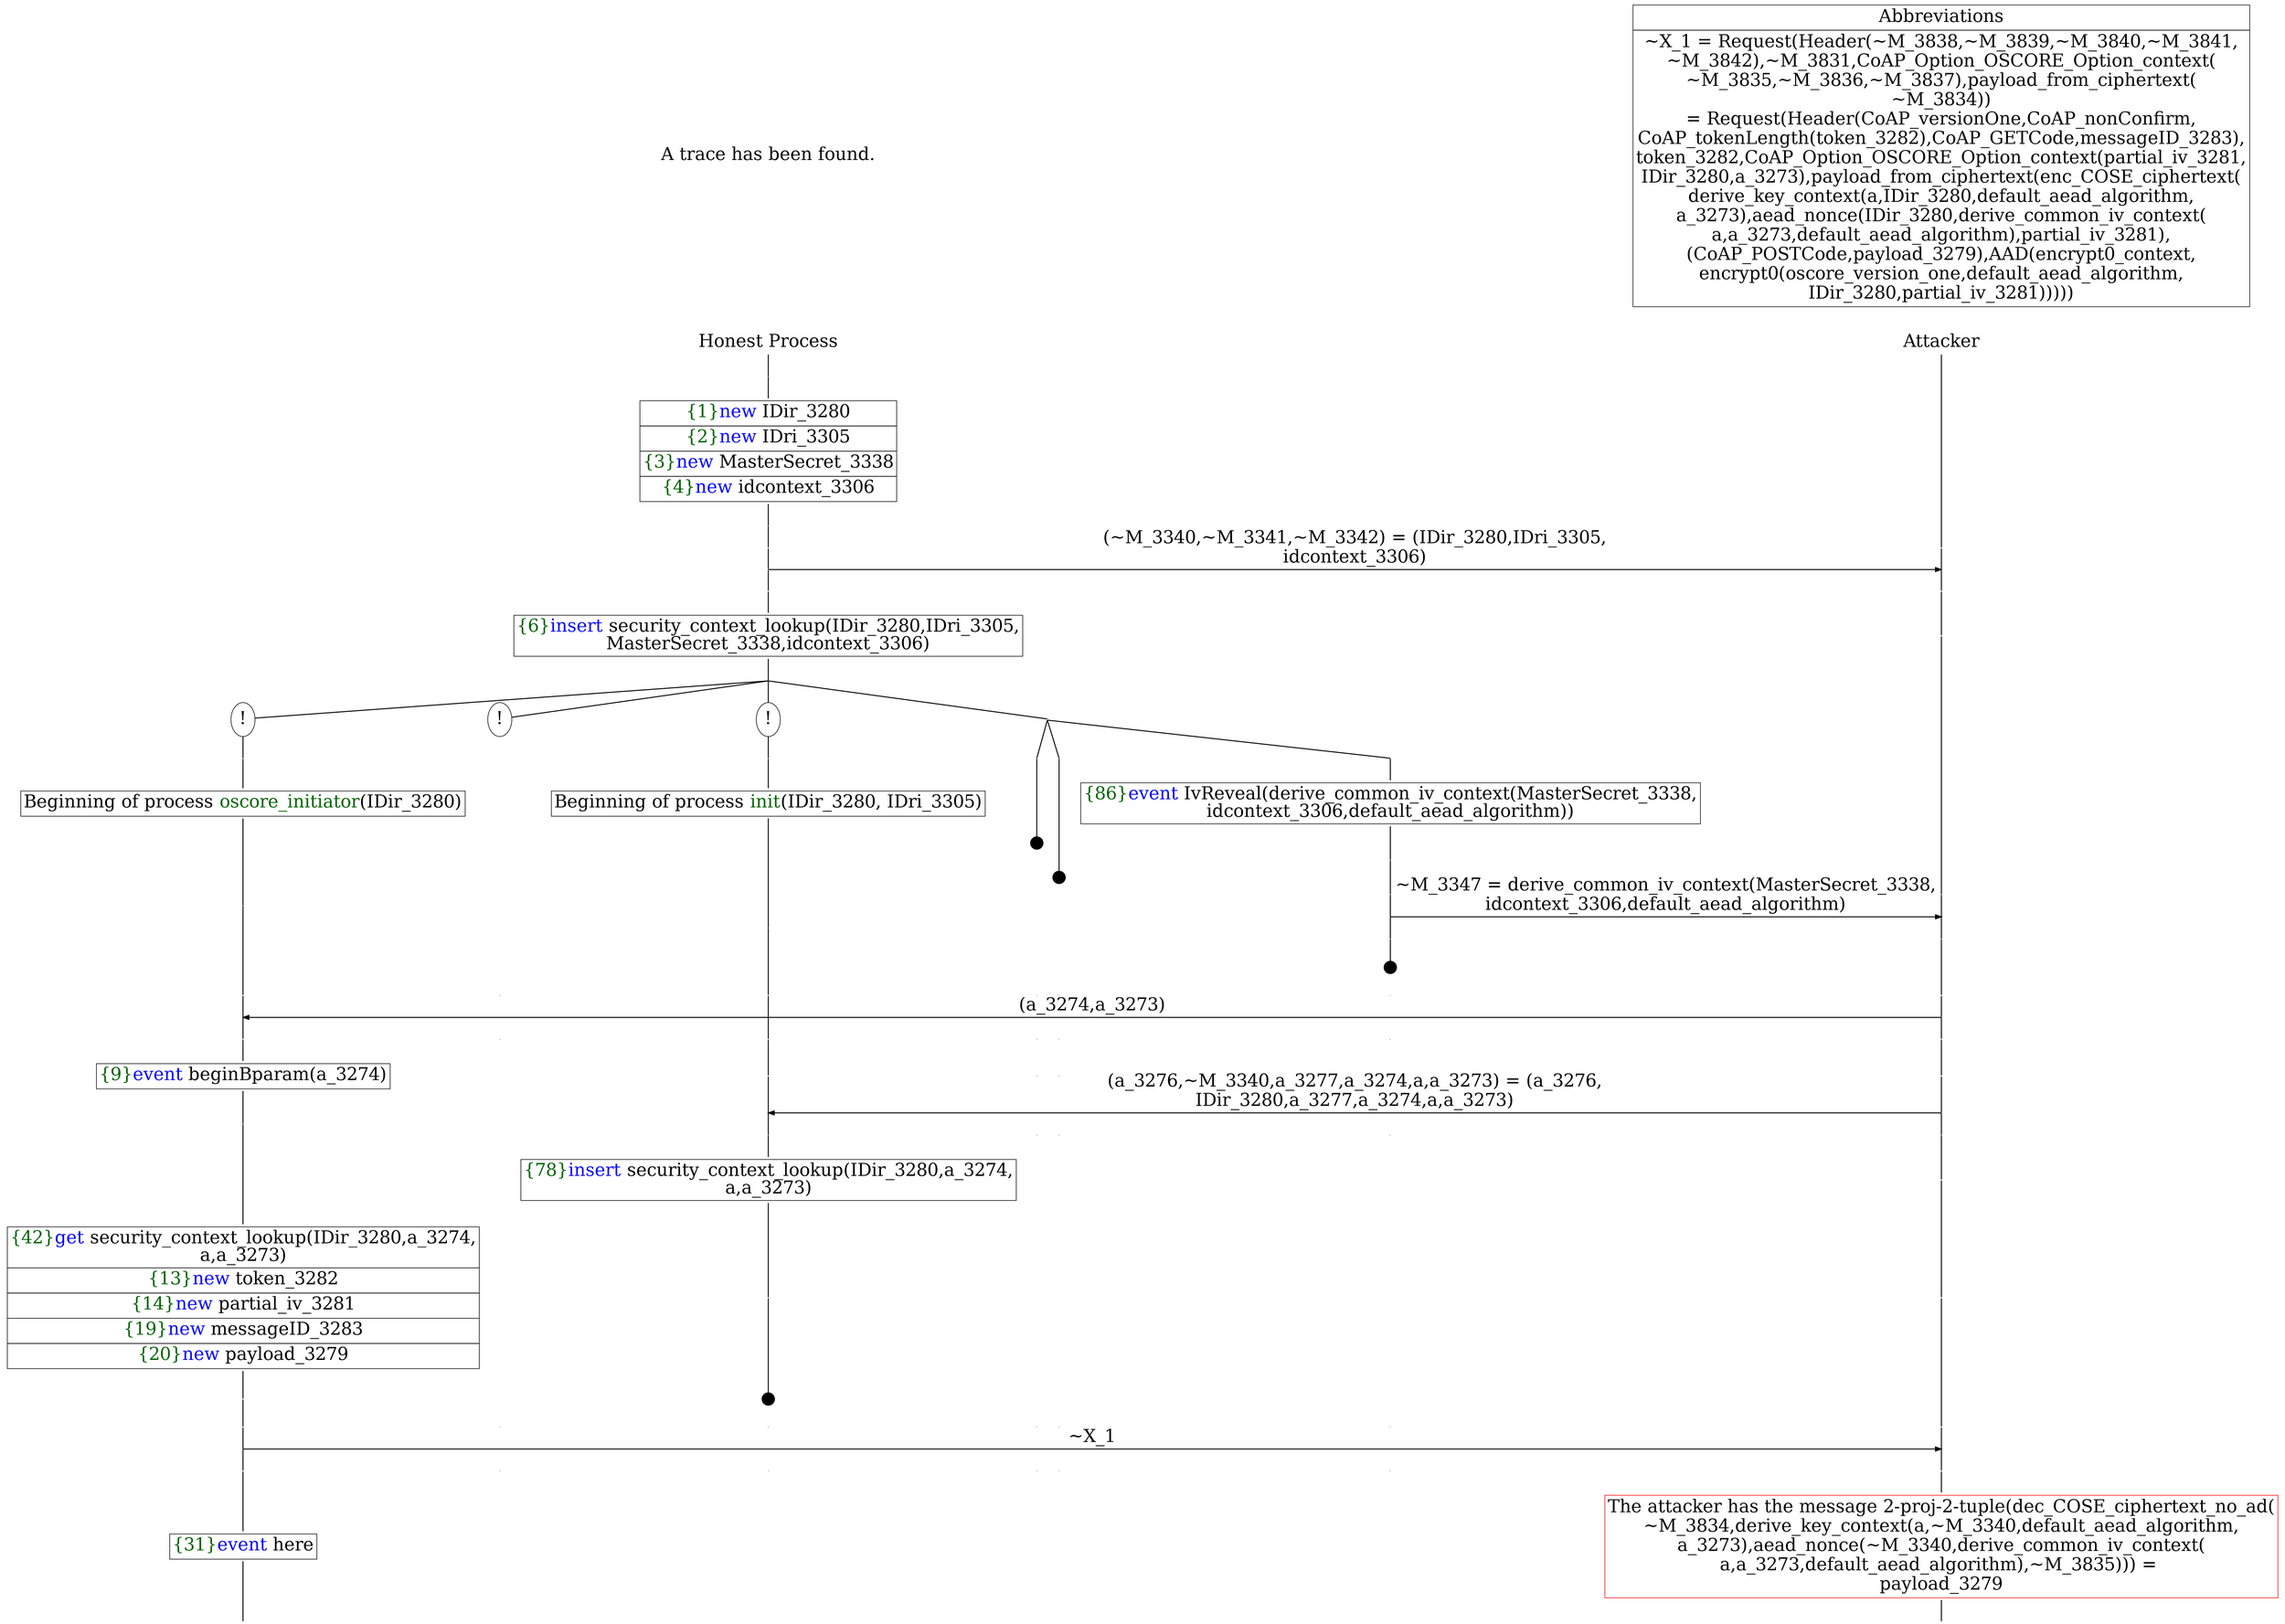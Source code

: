 digraph {
graph [ordering = out]
edge [arrowhead = none, penwidth = 1.6, fontsize = 30]
node [shape = point, width = 0, height = 0, fontsize = 30]
Trace [label = <A trace has been found.<br/>
>, shape = plaintext]
P0__0 [label = "Honest Process", shape = plaintext]
P__0 [label = "Attacker", shape = plaintext]
Trace -> P0__0 [label = "", style = invisible, weight = 100]{rank = same; P0__0 P__0}
P0__0 -> P0__1 [label = <>, weight = 100]
P0__1 -> P0__2 [label = <>, weight = 100]
P0__2 [shape = plaintext, label = <<TABLE BORDER="0" CELLBORDER="1" CELLSPACING="0" CELLPADDING="4"> <TR><TD><FONT COLOR="darkgreen">{1}</FONT><FONT COLOR="blue">new </FONT>IDir_3280</TD></TR><TR><TD><FONT COLOR="darkgreen">{2}</FONT><FONT COLOR="blue">new </FONT>IDri_3305</TD></TR><TR><TD><FONT COLOR="darkgreen">{3}</FONT><FONT COLOR="blue">new </FONT>MasterSecret_3338</TD></TR><TR><TD><FONT COLOR="darkgreen">{4}</FONT><FONT COLOR="blue">new </FONT>idcontext_3306</TD></TR></TABLE>>]
P0__2 -> P0__3 [label = <>, weight = 100]
P0__3 -> P0__4 [label = <>, weight = 100]
P__0 -> P__1 [label = <>, weight = 100]
{rank = same; P__1 P0__4}
P0__4 -> P0__5 [label = <>, weight = 100]
P__1 -> P__2 [label = <>, weight = 100]
{rank = same; P__2 P0__5}
P0__5 -> P__2 [label = <(~M_3340,~M_3341,~M_3342) = (IDir_3280,IDri_3305,<br/>
idcontext_3306)>, arrowhead = normal]
P0__5 -> P0__6 [label = <>, weight = 100]
P__2 -> P__3 [label = <>, weight = 100]
{rank = same; P__3 P0__6}
P0__6 -> P0__7 [label = <>, weight = 100]
P0__7 [shape = plaintext, label = <<TABLE BORDER="0" CELLBORDER="1" CELLSPACING="0" CELLPADDING="4"> <TR><TD><FONT COLOR="darkgreen">{6}</FONT><FONT COLOR="blue">insert </FONT>security_context_lookup(IDir_3280,IDri_3305,<br/>
MasterSecret_3338,idcontext_3306)</TD></TR></TABLE>>]
P0__7 -> P0__8 [label = <>, weight = 100]
P__3 -> P__4 [label = <>, weight = 100]
{rank = same; P__4 P0__7}
/*RPar */
P0__8 -> P0_3__8 [label = <>]
P0__8 -> P0_2__8 [label = <>]
P0__8 -> P0_1__8 [label = <>]
P0__8 -> P0_0__8 [label = <>]
P0__8 [label = "", fixedsize = false, width = 0, height = 0, shape = none]
{rank = same; P0_0__8 P0_1__8 P0_2__8 P0_3__8}
/*RPar */
P0_0__8 -> P0_0_2__8 [label = <>]
P0_0__8 -> P0_0_1__8 [label = <>]
P0_0__8 -> P0_0_0__8 [label = <>]
P0_0__8 [label = "", fixedsize = false, width = 0, height = 0, shape = none]
{rank = same; P0_0_0__8 P0_0_1__8 P0_0_2__8}
P0_0_0__8 -> P0_0_0__9 [label = <>, weight = 100]
P0_0_0__9 [shape = plaintext, label = <<TABLE BORDER="0" CELLBORDER="1" CELLSPACING="0" CELLPADDING="4"> <TR><TD><FONT COLOR="darkgreen">{86}</FONT><FONT COLOR="blue">event</FONT> IvReveal(derive_common_iv_context(MasterSecret_3338,<br/>
idcontext_3306,default_aead_algorithm))</TD></TR></TABLE>>]
P0_0_0__9 -> P0_0_0__10 [label = <>, weight = 100]
P0_0_0__10 -> P0_0_0__11 [label = <>, weight = 100]
P__4 -> P__5 [label = <>, weight = 100]
{rank = same; P__5 P0_0_0__11}
P0_0_0__11 -> P0_0_0__12 [label = <>, weight = 100]
P__5 -> P__6 [label = <>, weight = 100]
{rank = same; P__6 P0_0_0__12}
P0_0_0__12 -> P__6 [label = <~M_3347 = derive_common_iv_context(MasterSecret_3338,<br/>
idcontext_3306,default_aead_algorithm)>, arrowhead = normal]
P0_0_0__12 -> P0_0_0__13 [label = <>, weight = 100]
P__6 -> P__7 [label = <>, weight = 100]
{rank = same; P__7 P0_0_0__13}
P0_0_0__14 [label = "", width = 0.3, height = 0.3]
P0_0_0__13 -> P0_0_0__14 [label = <>, weight = 100]
P0_0_1__9 [label = "", width = 0.3, height = 0.3]
P0_0_1__8 -> P0_0_1__9 [label = <>, weight = 100]
P0_0_2__9 [label = "", width = 0.3, height = 0.3]
P0_0_2__8 -> P0_0_2__9 [label = <>, weight = 100]
P0_1__8 [label = "!", shape = ellipse]
P0_1_0__8 [label = "", fixedsize = false, width = 0, height = 0, shape = none]
P0_1__8 -> P0_1_0__8 [label = <>, weight = 100]
P0_1_0__8 -> P0_1_0__9 [label = <>, weight = 100]
P0_1_0__9 [shape = plaintext, label = <<TABLE BORDER="0" CELLBORDER="1" CELLSPACING="0" CELLPADDING="4"> <TR><TD>Beginning of process <FONT COLOR="darkgreen">init</FONT>(IDir_3280, IDri_3305)<br/>
</TD></TR></TABLE>>]
P0_1_0__9 -> P0_1_0__10 [label = <>, weight = 100]
P0_2__8 [label = "!", shape = ellipse]
P0_3__8 [label = "!", shape = ellipse]
P0_3_0__8 [label = "", fixedsize = false, width = 0, height = 0, shape = none]
P0_3__8 -> P0_3_0__8 [label = <>, weight = 100]
P0_3_0__8 -> P0_3_0__9 [label = <>, weight = 100]
P0_3_0__9 [shape = plaintext, label = <<TABLE BORDER="0" CELLBORDER="1" CELLSPACING="0" CELLPADDING="4"> <TR><TD>Beginning of process <FONT COLOR="darkgreen">oscore_initiator</FONT>(IDir_3280)<br/>
</TD></TR></TABLE>>]
P0_3_0__9 -> P0_3_0__10 [label = <>, weight = 100]
P0_3_0__10 -> P0_3_0__11 [label = <>, weight = 100]
P0_2__9 [label = "", style = invisible]
P0_2__8 -> P0_2__9 [label = <>, weight = 100, style = invisible]
P0_1_0__10 -> P0_1_0__11 [label = <>, weight = 100]
P0_0_2__10 [label = "", style = invisible]
P0_0_2__9 -> P0_0_2__10 [label = <>, weight = 100, style = invisible]
P0_0_1__10 [label = "", style = invisible]
P0_0_1__9 -> P0_0_1__10 [label = <>, weight = 100, style = invisible]
P0_0_0__15 [label = "", style = invisible]
P0_0_0__14 -> P0_0_0__15 [label = <>, weight = 100, style = invisible]
P__7 -> P__8 [label = <>, weight = 100]
{rank = same; P__8 P0_0_0__15 P0_0_1__10 P0_0_2__10 P0_1_0__11 P0_2__9 P0_3_0__11}
P0_3_0__11 -> P0_3_0__12 [label = <>, weight = 100]
P__8 -> P__9 [label = <>, weight = 100]
{rank = same; P__9 P0_3_0__12}
P0_3_0__12 -> P__9 [label = <(a_3274,a_3273)>, dir = back, arrowhead = normal]
P0_3_0__12 -> P0_3_0__13 [label = <>, weight = 100]
P0_2__10 [label = "", style = invisible]
P0_2__9 -> P0_2__10 [label = <>, weight = 100, style = invisible]
P0_1_0__11 -> P0_1_0__12 [label = <>, weight = 100]
P0_0_2__11 [label = "", style = invisible]
P0_0_2__10 -> P0_0_2__11 [label = <>, weight = 100, style = invisible]
P0_0_1__11 [label = "", style = invisible]
P0_0_1__10 -> P0_0_1__11 [label = <>, weight = 100, style = invisible]
P0_0_0__16 [label = "", style = invisible]
P0_0_0__15 -> P0_0_0__16 [label = <>, weight = 100, style = invisible]
P__9 -> P__10 [label = <>, weight = 100]
{rank = same; P__10 P0_0_0__16 P0_0_1__11 P0_0_2__11 P0_1_0__12 P0_2__10 P0_3_0__13}
P0_3_0__13 -> P0_3_0__14 [label = <>, weight = 100]
P0_3_0__14 [shape = plaintext, label = <<TABLE BORDER="0" CELLBORDER="1" CELLSPACING="0" CELLPADDING="4"> <TR><TD><FONT COLOR="darkgreen">{9}</FONT><FONT COLOR="blue">event</FONT> beginBparam(a_3274)</TD></TR></TABLE>>]
P0_3_0__14 -> P0_3_0__15 [label = <>, weight = 100]
P0_1_0__12 -> P0_1_0__13 [label = <>, weight = 100]
P0_0_2__12 [label = "", style = invisible]
P0_0_2__11 -> P0_0_2__12 [label = <>, weight = 100, style = invisible]
P0_0_1__12 [label = "", style = invisible]
P0_0_1__11 -> P0_0_1__12 [label = <>, weight = 100, style = invisible]
P0_0_0__17 [label = "", style = invisible]
P0_0_0__16 -> P0_0_0__17 [label = <>, weight = 100, style = invisible]
P__10 -> P__11 [label = <>, weight = 100]
{rank = same; P__11 P0_0_0__17 P0_0_1__12 P0_0_2__12 P0_1_0__13}
P0_1_0__13 -> P0_1_0__14 [label = <>, weight = 100]
P__11 -> P__12 [label = <>, weight = 100]
{rank = same; P__12 P0_1_0__14}
P0_1_0__14 -> P__12 [label = <(a_3276,~M_3340,a_3277,a_3274,a,a_3273) = (a_3276,<br/>
IDir_3280,a_3277,a_3274,a,a_3273)>, dir = back, arrowhead = normal]
P0_1_0__14 -> P0_1_0__15 [label = <>, weight = 100]
P0_0_2__13 [label = "", style = invisible]
P0_0_2__12 -> P0_0_2__13 [label = <>, weight = 100, style = invisible]
P0_0_1__13 [label = "", style = invisible]
P0_0_1__12 -> P0_0_1__13 [label = <>, weight = 100, style = invisible]
P0_0_0__18 [label = "", style = invisible]
P0_0_0__17 -> P0_0_0__18 [label = <>, weight = 100, style = invisible]
P__12 -> P__13 [label = <>, weight = 100]
{rank = same; P__13 P0_0_0__18 P0_0_1__13 P0_0_2__13 P0_1_0__15}
P0_1_0__15 -> P0_1_0__16 [label = <>, weight = 100]
P0_1_0__16 [shape = plaintext, label = <<TABLE BORDER="0" CELLBORDER="1" CELLSPACING="0" CELLPADDING="4"> <TR><TD><FONT COLOR="darkgreen">{78}</FONT><FONT COLOR="blue">insert </FONT>security_context_lookup(IDir_3280,a_3274,<br/>
a,a_3273)</TD></TR></TABLE>>]
P0_1_0__16 -> P0_1_0__17 [label = <>, weight = 100]
P__13 -> P__14 [label = <>, weight = 100]
{rank = same; P__14 P0_1_0__16}
P0_1_0__18 [label = "", width = 0.3, height = 0.3]
P0_1_0__17 -> P0_1_0__18 [label = <>, weight = 100]
P0_3_0__15 -> P0_3_0__16 [label = <>, weight = 100]
P0_3_0__16 [shape = plaintext, label = <<TABLE BORDER="0" CELLBORDER="1" CELLSPACING="0" CELLPADDING="4"> <TR><TD><FONT COLOR="darkgreen">{42}</FONT><FONT COLOR="blue">get </FONT>security_context_lookup(IDir_3280,a_3274,<br/>
a,a_3273)</TD></TR><TR><TD><FONT COLOR="darkgreen">{13}</FONT><FONT COLOR="blue">new </FONT>token_3282</TD></TR><TR><TD><FONT COLOR="darkgreen">{14}</FONT><FONT COLOR="blue">new </FONT>partial_iv_3281</TD></TR><TR><TD><FONT COLOR="darkgreen">{19}</FONT><FONT COLOR="blue">new </FONT>messageID_3283</TD></TR><TR><TD><FONT COLOR="darkgreen">{20}</FONT><FONT COLOR="blue">new </FONT>payload_3279</TD></TR></TABLE>>]
P0_3_0__16 -> P0_3_0__17 [label = <>, weight = 100]
P__14 -> P__15 [label = <>, weight = 100]
{rank = same; P__15 P0_3_0__16}
P0_3_0__17 -> P0_3_0__18 [label = <>, weight = 100]
P0_2__11 [label = "", style = invisible]
P0_2__10 -> P0_2__11 [label = <>, weight = 100, style = invisible]
P0_1_0__19 [label = "", style = invisible]
P0_1_0__18 -> P0_1_0__19 [label = <>, weight = 100, style = invisible]
P0_0_2__14 [label = "", style = invisible]
P0_0_2__13 -> P0_0_2__14 [label = <>, weight = 100, style = invisible]
P0_0_1__14 [label = "", style = invisible]
P0_0_1__13 -> P0_0_1__14 [label = <>, weight = 100, style = invisible]
P0_0_0__19 [label = "", style = invisible]
P0_0_0__18 -> P0_0_0__19 [label = <>, weight = 100, style = invisible]
P__15 -> P__16 [label = <>, weight = 100]
{rank = same; P__16 P0_0_0__19 P0_0_1__14 P0_0_2__14 P0_1_0__19 P0_2__11 P0_3_0__18}
P0_3_0__18 -> P0_3_0__19 [label = <>, weight = 100]
P__16 -> P__17 [label = <>, weight = 100]
{rank = same; P__17 P0_3_0__19}
P0_3_0__19 -> P__17 [label = <~X_1>, arrowhead = normal]
P0_3_0__19 -> P0_3_0__20 [label = <>, weight = 100]
P0_2__12 [label = "", style = invisible]
P0_2__11 -> P0_2__12 [label = <>, weight = 100, style = invisible]
P0_1_0__20 [label = "", style = invisible]
P0_1_0__19 -> P0_1_0__20 [label = <>, weight = 100, style = invisible]
P0_0_2__15 [label = "", style = invisible]
P0_0_2__14 -> P0_0_2__15 [label = <>, weight = 100, style = invisible]
P0_0_1__15 [label = "", style = invisible]
P0_0_1__14 -> P0_0_1__15 [label = <>, weight = 100, style = invisible]
P0_0_0__20 [label = "", style = invisible]
P0_0_0__19 -> P0_0_0__20 [label = <>, weight = 100, style = invisible]
P__17 -> P__18 [label = <>, weight = 100]
{rank = same; P__18 P0_0_0__20 P0_0_1__15 P0_0_2__15 P0_1_0__20 P0_2__12 P0_3_0__20}
P0_3_0__20 -> P0_3_0__21 [label = <>, weight = 100]
P0_3_0__21 [shape = plaintext, label = <<TABLE BORDER="0" CELLBORDER="1" CELLSPACING="0" CELLPADDING="4"> <TR><TD><FONT COLOR="darkgreen">{31}</FONT><FONT COLOR="blue">event</FONT> here</TD></TR></TABLE>>]
P0_3_0__21 -> P0_3_0__22 [label = <>, weight = 100]
P__18 -> P__19 [label = <>, weight = 100]
P__19 [color = red, shape = plaintext, label = <<TABLE BORDER="0" CELLBORDER="1" CELLSPACING="0" CELLPADDING="4"> <TR><TD>The attacker has the message 2-proj-2-tuple(dec_COSE_ciphertext_no_ad(<br/>
~M_3834,derive_key_context(a,~M_3340,default_aead_algorithm,<br/>
a_3273),aead_nonce(~M_3340,derive_common_iv_context(<br/>
a,a_3273,default_aead_algorithm),~M_3835))) = <br/>
payload_3279</TD></TR></TABLE>>]
P__19 -> P__20 [label = <>, weight = 100]
Abbrev [shape = plaintext, label = <<TABLE BORDER="0" CELLBORDER="1" CELLSPACING="0" CELLPADDING="4"><TR> <TD> Abbreviations </TD></TR><TR><TD>~X_1 = Request(Header(~M_3838,~M_3839,~M_3840,~M_3841,<br/>
~M_3842),~M_3831,CoAP_Option_OSCORE_Option_context(<br/>
~M_3835,~M_3836,~M_3837),payload_from_ciphertext(<br/>
~M_3834))<br/>
= Request(Header(CoAP_versionOne,CoAP_nonConfirm,<br/>
CoAP_tokenLength(token_3282),CoAP_GETCode,messageID_3283),<br/>
token_3282,CoAP_Option_OSCORE_Option_context(partial_iv_3281,<br/>
IDir_3280,a_3273),payload_from_ciphertext(enc_COSE_ciphertext(<br/>
derive_key_context(a,IDir_3280,default_aead_algorithm,<br/>
a_3273),aead_nonce(IDir_3280,derive_common_iv_context(<br/>
a,a_3273,default_aead_algorithm),partial_iv_3281),<br/>
(CoAP_POSTCode,payload_3279),AAD(encrypt0_context,<br/>
encrypt0(oscore_version_one,default_aead_algorithm,<br/>
IDir_3280,partial_iv_3281)))))</TD></TR></TABLE>>]Abbrev -> P__0 [style = invisible, weight =100]}